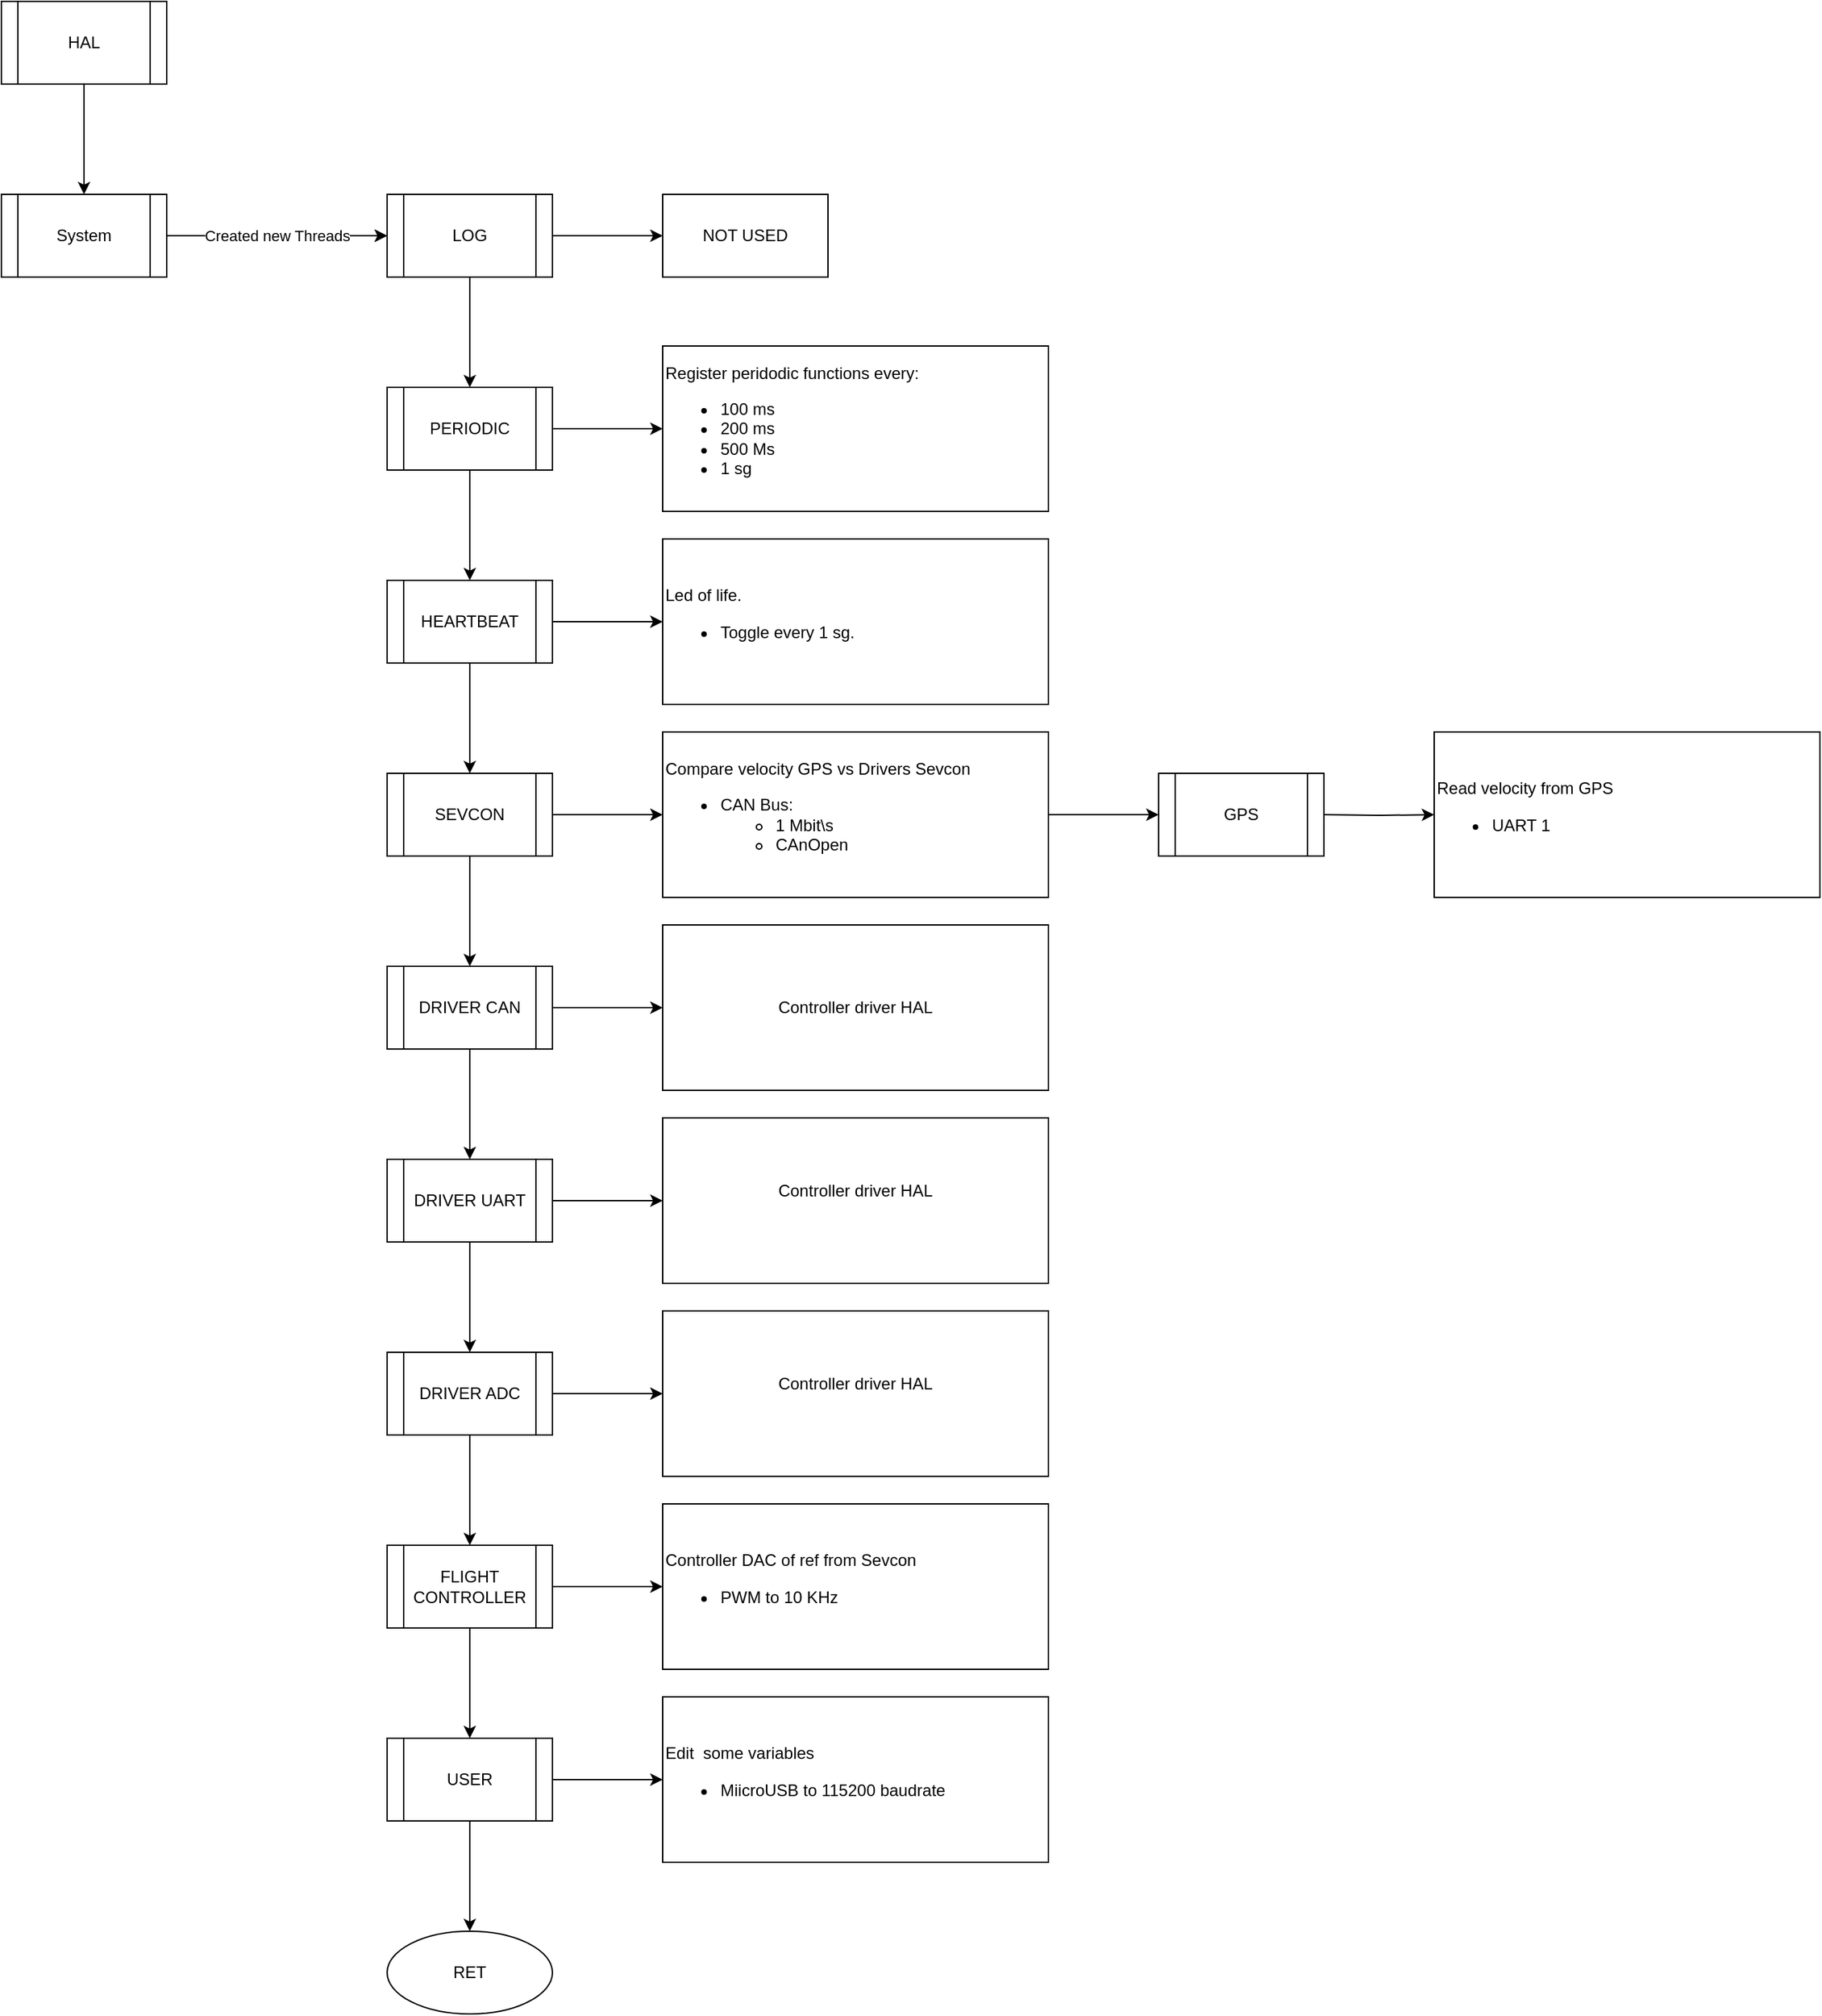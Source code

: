 <mxfile version="16.5.3" type="github">
  <diagram id="x-oC2y3awoPrD1anHeTV" name="Page-1">
    <mxGraphModel dx="1422" dy="762" grid="1" gridSize="10" guides="1" tooltips="1" connect="1" arrows="1" fold="1" page="1" pageScale="1" pageWidth="827" pageHeight="1169" math="0" shadow="0">
      <root>
        <mxCell id="0" />
        <mxCell id="1" parent="0" />
        <mxCell id="XpQ3n7xfCRA-5N4V88SG-3" value="" style="edgeStyle=orthogonalEdgeStyle;rounded=0;orthogonalLoop=1;jettySize=auto;html=1;" parent="1" source="XpQ3n7xfCRA-5N4V88SG-1" edge="1">
          <mxGeometry relative="1" as="geometry">
            <mxPoint x="100" y="180" as="targetPoint" />
          </mxGeometry>
        </mxCell>
        <mxCell id="XpQ3n7xfCRA-5N4V88SG-1" value="HAL" style="shape=process;whiteSpace=wrap;html=1;backgroundOutline=1;" parent="1" vertex="1">
          <mxGeometry x="40" y="40" width="120" height="60" as="geometry" />
        </mxCell>
        <mxCell id="XpQ3n7xfCRA-5N4V88SG-6" value="" style="edgeStyle=orthogonalEdgeStyle;rounded=0;orthogonalLoop=1;jettySize=auto;html=1;" parent="1" source="XpQ3n7xfCRA-5N4V88SG-4" target="XpQ3n7xfCRA-5N4V88SG-5" edge="1">
          <mxGeometry relative="1" as="geometry" />
        </mxCell>
        <mxCell id="XpQ3n7xfCRA-5N4V88SG-11" value="Created new Threads" style="edgeStyle=orthogonalEdgeStyle;rounded=0;orthogonalLoop=1;jettySize=auto;html=1;" parent="1" source="XpQ3n7xfCRA-5N4V88SG-4" target="XpQ3n7xfCRA-5N4V88SG-5" edge="1">
          <mxGeometry relative="1" as="geometry" />
        </mxCell>
        <mxCell id="XpQ3n7xfCRA-5N4V88SG-4" value="System" style="shape=process;whiteSpace=wrap;html=1;backgroundOutline=1;" parent="1" vertex="1">
          <mxGeometry x="40" y="180" width="120" height="60" as="geometry" />
        </mxCell>
        <mxCell id="XpQ3n7xfCRA-5N4V88SG-10" value="" style="edgeStyle=orthogonalEdgeStyle;rounded=0;orthogonalLoop=1;jettySize=auto;html=1;" parent="1" source="XpQ3n7xfCRA-5N4V88SG-5" target="XpQ3n7xfCRA-5N4V88SG-9" edge="1">
          <mxGeometry relative="1" as="geometry" />
        </mxCell>
        <mxCell id="XpQ3n7xfCRA-5N4V88SG-29" value="" style="edgeStyle=orthogonalEdgeStyle;rounded=0;orthogonalLoop=1;jettySize=auto;html=1;" parent="1" source="XpQ3n7xfCRA-5N4V88SG-5" target="XpQ3n7xfCRA-5N4V88SG-28" edge="1">
          <mxGeometry relative="1" as="geometry" />
        </mxCell>
        <mxCell id="XpQ3n7xfCRA-5N4V88SG-5" value="LOG" style="shape=process;whiteSpace=wrap;html=1;backgroundOutline=1;" parent="1" vertex="1">
          <mxGeometry x="320" y="180" width="120" height="60" as="geometry" />
        </mxCell>
        <mxCell id="XpQ3n7xfCRA-5N4V88SG-13" value="" style="edgeStyle=orthogonalEdgeStyle;rounded=0;orthogonalLoop=1;jettySize=auto;html=1;" parent="1" source="XpQ3n7xfCRA-5N4V88SG-9" target="XpQ3n7xfCRA-5N4V88SG-12" edge="1">
          <mxGeometry relative="1" as="geometry" />
        </mxCell>
        <mxCell id="XpQ3n7xfCRA-5N4V88SG-31" value="" style="edgeStyle=orthogonalEdgeStyle;rounded=0;orthogonalLoop=1;jettySize=auto;html=1;" parent="1" source="XpQ3n7xfCRA-5N4V88SG-9" target="XpQ3n7xfCRA-5N4V88SG-30" edge="1">
          <mxGeometry relative="1" as="geometry" />
        </mxCell>
        <mxCell id="XpQ3n7xfCRA-5N4V88SG-9" value="PERIODIC" style="shape=process;whiteSpace=wrap;html=1;backgroundOutline=1;" parent="1" vertex="1">
          <mxGeometry x="320" y="320" width="120" height="60" as="geometry" />
        </mxCell>
        <mxCell id="XpQ3n7xfCRA-5N4V88SG-15" value="" style="edgeStyle=orthogonalEdgeStyle;rounded=0;orthogonalLoop=1;jettySize=auto;html=1;" parent="1" source="XpQ3n7xfCRA-5N4V88SG-12" target="XpQ3n7xfCRA-5N4V88SG-14" edge="1">
          <mxGeometry relative="1" as="geometry" />
        </mxCell>
        <mxCell id="XpQ3n7xfCRA-5N4V88SG-33" value="" style="edgeStyle=orthogonalEdgeStyle;rounded=0;orthogonalLoop=1;jettySize=auto;html=1;" parent="1" source="XpQ3n7xfCRA-5N4V88SG-12" edge="1">
          <mxGeometry relative="1" as="geometry">
            <mxPoint x="520" y="490" as="targetPoint" />
          </mxGeometry>
        </mxCell>
        <mxCell id="XpQ3n7xfCRA-5N4V88SG-12" value="HEARTBEAT" style="shape=process;whiteSpace=wrap;html=1;backgroundOutline=1;" parent="1" vertex="1">
          <mxGeometry x="320" y="460" width="120" height="60" as="geometry" />
        </mxCell>
        <mxCell id="XpQ3n7xfCRA-5N4V88SG-17" value="" style="edgeStyle=orthogonalEdgeStyle;rounded=0;orthogonalLoop=1;jettySize=auto;html=1;" parent="1" source="XpQ3n7xfCRA-5N4V88SG-14" target="XpQ3n7xfCRA-5N4V88SG-16" edge="1">
          <mxGeometry relative="1" as="geometry" />
        </mxCell>
        <mxCell id="XpQ3n7xfCRA-5N4V88SG-41" style="edgeStyle=orthogonalEdgeStyle;rounded=0;orthogonalLoop=1;jettySize=auto;html=1;exitX=1;exitY=0.5;exitDx=0;exitDy=0;entryX=0;entryY=0.5;entryDx=0;entryDy=0;" parent="1" source="XpQ3n7xfCRA-5N4V88SG-14" target="XpQ3n7xfCRA-5N4V88SG-35" edge="1">
          <mxGeometry relative="1" as="geometry" />
        </mxCell>
        <mxCell id="XpQ3n7xfCRA-5N4V88SG-14" value="SEVCON" style="shape=process;whiteSpace=wrap;html=1;backgroundOutline=1;" parent="1" vertex="1">
          <mxGeometry x="320" y="600" width="120" height="60" as="geometry" />
        </mxCell>
        <mxCell id="XpQ3n7xfCRA-5N4V88SG-19" value="" style="edgeStyle=orthogonalEdgeStyle;rounded=0;orthogonalLoop=1;jettySize=auto;html=1;" parent="1" source="XpQ3n7xfCRA-5N4V88SG-16" target="XpQ3n7xfCRA-5N4V88SG-18" edge="1">
          <mxGeometry relative="1" as="geometry" />
        </mxCell>
        <mxCell id="XpQ3n7xfCRA-5N4V88SG-48" style="edgeStyle=orthogonalEdgeStyle;rounded=0;orthogonalLoop=1;jettySize=auto;html=1;exitX=1;exitY=0.5;exitDx=0;exitDy=0;entryX=0;entryY=0.5;entryDx=0;entryDy=0;" parent="1" source="XpQ3n7xfCRA-5N4V88SG-16" target="XpQ3n7xfCRA-5N4V88SG-36" edge="1">
          <mxGeometry relative="1" as="geometry" />
        </mxCell>
        <mxCell id="XpQ3n7xfCRA-5N4V88SG-16" value="DRIVER CAN" style="shape=process;whiteSpace=wrap;html=1;backgroundOutline=1;" parent="1" vertex="1">
          <mxGeometry x="320" y="740" width="120" height="60" as="geometry" />
        </mxCell>
        <mxCell id="XpQ3n7xfCRA-5N4V88SG-21" value="" style="edgeStyle=orthogonalEdgeStyle;rounded=0;orthogonalLoop=1;jettySize=auto;html=1;" parent="1" source="XpQ3n7xfCRA-5N4V88SG-18" target="XpQ3n7xfCRA-5N4V88SG-20" edge="1">
          <mxGeometry relative="1" as="geometry" />
        </mxCell>
        <mxCell id="XpQ3n7xfCRA-5N4V88SG-49" style="edgeStyle=orthogonalEdgeStyle;rounded=0;orthogonalLoop=1;jettySize=auto;html=1;exitX=1;exitY=0.5;exitDx=0;exitDy=0;entryX=0;entryY=0.5;entryDx=0;entryDy=0;" parent="1" source="XpQ3n7xfCRA-5N4V88SG-18" target="XpQ3n7xfCRA-5N4V88SG-37" edge="1">
          <mxGeometry relative="1" as="geometry" />
        </mxCell>
        <mxCell id="XpQ3n7xfCRA-5N4V88SG-18" value="DRIVER UART" style="shape=process;whiteSpace=wrap;html=1;backgroundOutline=1;" parent="1" vertex="1">
          <mxGeometry x="320" y="880" width="120" height="60" as="geometry" />
        </mxCell>
        <mxCell id="XpQ3n7xfCRA-5N4V88SG-23" value="" style="edgeStyle=orthogonalEdgeStyle;rounded=0;orthogonalLoop=1;jettySize=auto;html=1;" parent="1" source="XpQ3n7xfCRA-5N4V88SG-20" target="XpQ3n7xfCRA-5N4V88SG-22" edge="1">
          <mxGeometry relative="1" as="geometry" />
        </mxCell>
        <mxCell id="XpQ3n7xfCRA-5N4V88SG-50" style="edgeStyle=orthogonalEdgeStyle;rounded=0;orthogonalLoop=1;jettySize=auto;html=1;exitX=1;exitY=0.5;exitDx=0;exitDy=0;entryX=0;entryY=0.5;entryDx=0;entryDy=0;" parent="1" source="XpQ3n7xfCRA-5N4V88SG-20" target="XpQ3n7xfCRA-5N4V88SG-38" edge="1">
          <mxGeometry relative="1" as="geometry" />
        </mxCell>
        <mxCell id="XpQ3n7xfCRA-5N4V88SG-20" value="DRIVER ADC" style="shape=process;whiteSpace=wrap;html=1;backgroundOutline=1;" parent="1" vertex="1">
          <mxGeometry x="320" y="1020" width="120" height="60" as="geometry" />
        </mxCell>
        <mxCell id="XpQ3n7xfCRA-5N4V88SG-25" value="" style="edgeStyle=orthogonalEdgeStyle;rounded=0;orthogonalLoop=1;jettySize=auto;html=1;" parent="1" source="XpQ3n7xfCRA-5N4V88SG-22" target="XpQ3n7xfCRA-5N4V88SG-24" edge="1">
          <mxGeometry relative="1" as="geometry" />
        </mxCell>
        <mxCell id="XpQ3n7xfCRA-5N4V88SG-51" style="edgeStyle=orthogonalEdgeStyle;rounded=0;orthogonalLoop=1;jettySize=auto;html=1;exitX=1;exitY=0.5;exitDx=0;exitDy=0;entryX=0;entryY=0.5;entryDx=0;entryDy=0;" parent="1" source="XpQ3n7xfCRA-5N4V88SG-22" target="XpQ3n7xfCRA-5N4V88SG-39" edge="1">
          <mxGeometry relative="1" as="geometry" />
        </mxCell>
        <mxCell id="XpQ3n7xfCRA-5N4V88SG-22" value="FLIGHT CONTROLLER" style="shape=process;whiteSpace=wrap;html=1;backgroundOutline=1;" parent="1" vertex="1">
          <mxGeometry x="320" y="1160" width="120" height="60" as="geometry" />
        </mxCell>
        <mxCell id="XpQ3n7xfCRA-5N4V88SG-27" value="" style="edgeStyle=orthogonalEdgeStyle;rounded=0;orthogonalLoop=1;jettySize=auto;html=1;" parent="1" source="XpQ3n7xfCRA-5N4V88SG-24" target="XpQ3n7xfCRA-5N4V88SG-26" edge="1">
          <mxGeometry relative="1" as="geometry" />
        </mxCell>
        <mxCell id="XpQ3n7xfCRA-5N4V88SG-52" style="edgeStyle=orthogonalEdgeStyle;rounded=0;orthogonalLoop=1;jettySize=auto;html=1;exitX=1;exitY=0.5;exitDx=0;exitDy=0;entryX=0;entryY=0.5;entryDx=0;entryDy=0;" parent="1" source="XpQ3n7xfCRA-5N4V88SG-24" target="XpQ3n7xfCRA-5N4V88SG-40" edge="1">
          <mxGeometry relative="1" as="geometry" />
        </mxCell>
        <mxCell id="XpQ3n7xfCRA-5N4V88SG-24" value="USER" style="shape=process;whiteSpace=wrap;html=1;backgroundOutline=1;" parent="1" vertex="1">
          <mxGeometry x="320" y="1300" width="120" height="60" as="geometry" />
        </mxCell>
        <mxCell id="XpQ3n7xfCRA-5N4V88SG-26" value="RET" style="ellipse;whiteSpace=wrap;html=1;" parent="1" vertex="1">
          <mxGeometry x="320" y="1440" width="120" height="60" as="geometry" />
        </mxCell>
        <mxCell id="XpQ3n7xfCRA-5N4V88SG-28" value="NOT USED" style="whiteSpace=wrap;html=1;" parent="1" vertex="1">
          <mxGeometry x="520" y="180" width="120" height="60" as="geometry" />
        </mxCell>
        <mxCell id="XpQ3n7xfCRA-5N4V88SG-30" value="&lt;div align=&quot;left&quot;&gt;Register peridodic functions every:&lt;/div&gt;&lt;ul&gt;&lt;li&gt;100 ms&lt;/li&gt;&lt;li&gt;200 ms &lt;/li&gt;&lt;li&gt;500 Ms&lt;/li&gt;&lt;li&gt;1 sg&lt;/li&gt;&lt;/ul&gt;" style="whiteSpace=wrap;html=1;align=left;" parent="1" vertex="1">
          <mxGeometry x="520" y="290" width="280" height="120" as="geometry" />
        </mxCell>
        <mxCell id="XpQ3n7xfCRA-5N4V88SG-34" value="&lt;div align=&quot;left&quot;&gt;Led of life.&lt;/div&gt;&lt;div align=&quot;left&quot;&gt;&lt;ul&gt;&lt;li&gt;Toggle every 1 sg.&lt;/li&gt;&lt;/ul&gt;&lt;/div&gt;" style="whiteSpace=wrap;html=1;align=left;" parent="1" vertex="1">
          <mxGeometry x="520" y="430" width="280" height="120" as="geometry" />
        </mxCell>
        <mxCell id="XpQ3n7xfCRA-5N4V88SG-44" value="" style="edgeStyle=orthogonalEdgeStyle;rounded=0;orthogonalLoop=1;jettySize=auto;html=1;" parent="1" source="XpQ3n7xfCRA-5N4V88SG-35" target="XpQ3n7xfCRA-5N4V88SG-43" edge="1">
          <mxGeometry relative="1" as="geometry" />
        </mxCell>
        <mxCell id="XpQ3n7xfCRA-5N4V88SG-35" value="&lt;div align=&quot;left&quot;&gt;Compare velocity GPS vs Drivers Sevcon&lt;br&gt;&lt;/div&gt;&lt;ul&gt;&lt;li&gt;CAN Bus:&lt;/li&gt;&lt;ul&gt;&lt;li&gt;1 Mbit\s&lt;/li&gt;&lt;li&gt;CAnOpen&lt;/li&gt;&lt;/ul&gt;&lt;/ul&gt;" style="whiteSpace=wrap;html=1;align=left;" parent="1" vertex="1">
          <mxGeometry x="520" y="570" width="280" height="120" as="geometry" />
        </mxCell>
        <mxCell id="XpQ3n7xfCRA-5N4V88SG-36" value="Controller driver HAL" style="whiteSpace=wrap;html=1;" parent="1" vertex="1">
          <mxGeometry x="520" y="710" width="280" height="120" as="geometry" />
        </mxCell>
        <mxCell id="XpQ3n7xfCRA-5N4V88SG-37" value="&#xa;Controller driver HAL&#xa;&#xa;" style="whiteSpace=wrap;html=1;" parent="1" vertex="1">
          <mxGeometry x="520" y="850" width="280" height="120" as="geometry" />
        </mxCell>
        <mxCell id="XpQ3n7xfCRA-5N4V88SG-38" value="&#xa;Controller driver HAL&#xa;&#xa;" style="whiteSpace=wrap;html=1;" parent="1" vertex="1">
          <mxGeometry x="520" y="990" width="280" height="120" as="geometry" />
        </mxCell>
        <mxCell id="XpQ3n7xfCRA-5N4V88SG-39" value="&lt;div align=&quot;left&quot;&gt;Controller DAC of ref from Sevcon&lt;/div&gt;&lt;div align=&quot;left&quot;&gt;&lt;ul&gt;&lt;li&gt;PWM to 10 KHz&lt;/li&gt;&lt;/ul&gt;&lt;/div&gt;" style="whiteSpace=wrap;html=1;align=left;" parent="1" vertex="1">
          <mxGeometry x="520" y="1130" width="280" height="120" as="geometry" />
        </mxCell>
        <mxCell id="XpQ3n7xfCRA-5N4V88SG-40" value="&lt;div align=&quot;left&quot;&gt;Edit&amp;nbsp; some variables&lt;/div&gt;&lt;div align=&quot;left&quot;&gt;&lt;ul&gt;&lt;li&gt;MiicroUSB to 115200 baudrate&lt;/li&gt;&lt;/ul&gt;&lt;/div&gt;" style="whiteSpace=wrap;html=1;align=left;" parent="1" vertex="1">
          <mxGeometry x="520" y="1270" width="280" height="120" as="geometry" />
        </mxCell>
        <mxCell id="XpQ3n7xfCRA-5N4V88SG-43" value="GPS" style="shape=process;whiteSpace=wrap;html=1;backgroundOutline=1;" parent="1" vertex="1">
          <mxGeometry x="880" y="600" width="120" height="60" as="geometry" />
        </mxCell>
        <mxCell id="XpQ3n7xfCRA-5N4V88SG-46" style="edgeStyle=orthogonalEdgeStyle;rounded=0;orthogonalLoop=1;jettySize=auto;html=1;exitX=1;exitY=0.5;exitDx=0;exitDy=0;entryX=0;entryY=0.5;entryDx=0;entryDy=0;" parent="1" target="XpQ3n7xfCRA-5N4V88SG-47" edge="1">
          <mxGeometry relative="1" as="geometry">
            <mxPoint x="1000" y="630" as="sourcePoint" />
          </mxGeometry>
        </mxCell>
        <mxCell id="XpQ3n7xfCRA-5N4V88SG-47" value="&lt;div align=&quot;left&quot;&gt;Read velocity from GPS&lt;/div&gt;&lt;div align=&quot;left&quot;&gt;&lt;ul&gt;&lt;li&gt;UART 1&lt;/li&gt;&lt;/ul&gt;&lt;/div&gt;" style="whiteSpace=wrap;html=1;align=left;" parent="1" vertex="1">
          <mxGeometry x="1080" y="570" width="280" height="120" as="geometry" />
        </mxCell>
      </root>
    </mxGraphModel>
  </diagram>
</mxfile>
